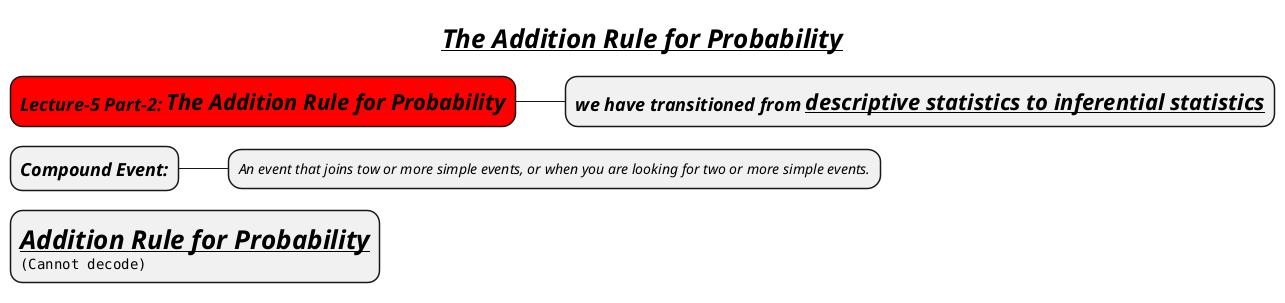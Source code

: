 @startmindmap
skinparam node {
    FontStyle italic
}

title =__//The Addition Rule for Probability//__

*[#red] =Lecture-5 Part-2: **The Addition Rule for Probability**
** =we have transitioned from __descriptive statistics to inferential statistics__


* =Compound Event:
** An event that joins tow or more simple events, or when you are looking for two or more simple events.

* =//__Addition Rule for Probability__//\n<img:images/img_8.png>

@endmindmap
